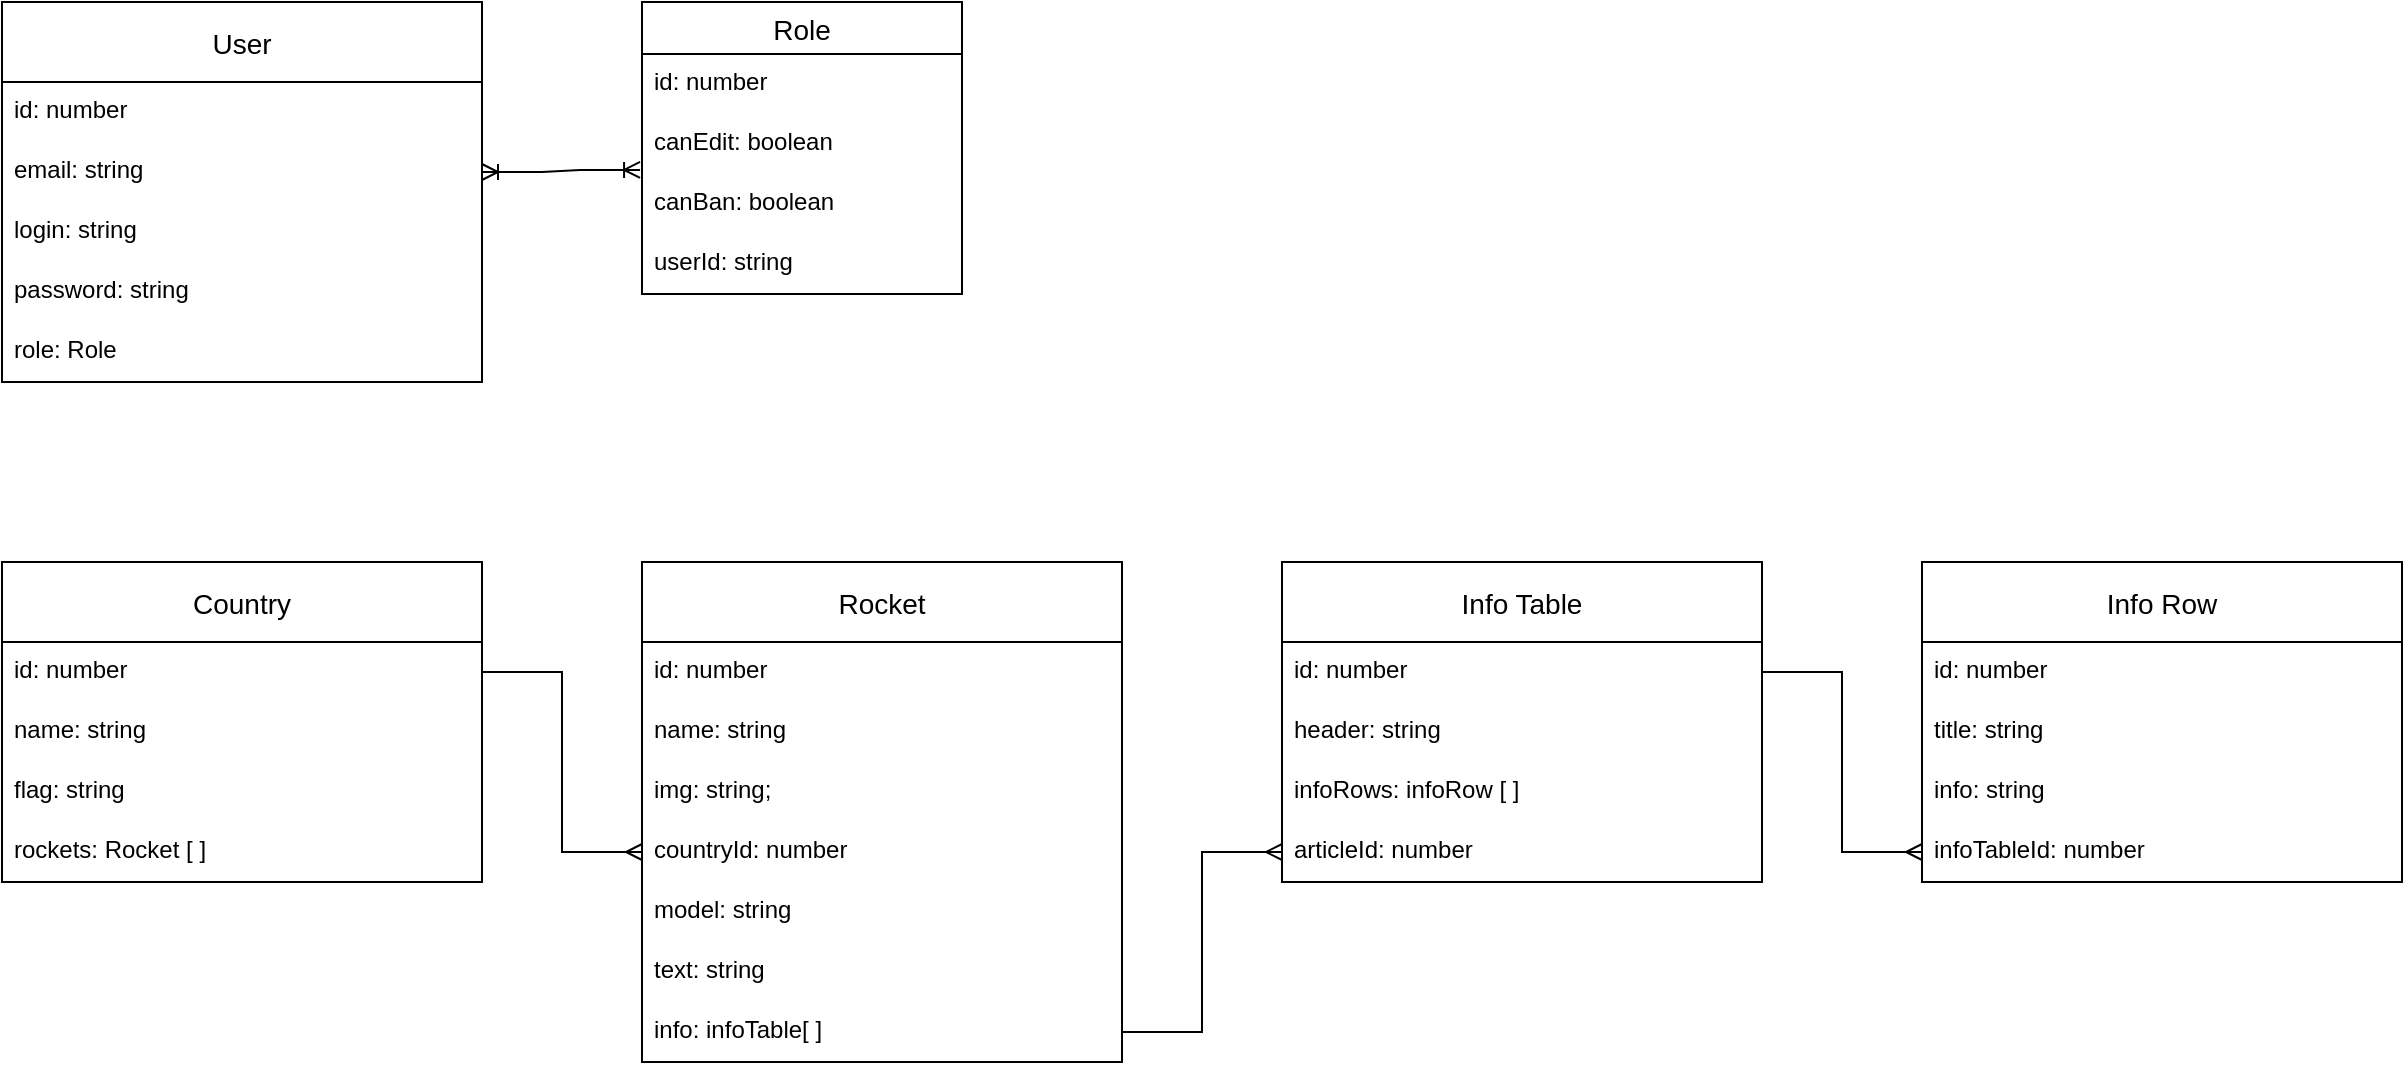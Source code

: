 <mxfile version="20.8.23" type="github">
  <diagram name="Страница 1" id="E8N-IGeR4Ud7PVyer7-W">
    <mxGraphModel dx="1360" dy="775" grid="1" gridSize="10" guides="1" tooltips="1" connect="1" arrows="1" fold="1" page="1" pageScale="1" pageWidth="1654" pageHeight="2336" math="0" shadow="0">
      <root>
        <mxCell id="0" />
        <mxCell id="1" parent="0" />
        <mxCell id="Oksajs-R0Fy1xgsfcWaM-1" value="Country" style="swimlane;fontStyle=0;childLayout=stackLayout;horizontal=1;startSize=40;horizontalStack=0;resizeParent=1;resizeParentMax=0;resizeLast=0;collapsible=1;marginBottom=0;align=center;fontSize=14;" parent="1" vertex="1">
          <mxGeometry x="40" y="400" width="240" height="160" as="geometry" />
        </mxCell>
        <mxCell id="Oksajs-R0Fy1xgsfcWaM-4" value="id: number" style="text;strokeColor=none;fillColor=none;spacingLeft=4;spacingRight=4;overflow=hidden;rotatable=0;points=[[0,0.5],[1,0.5]];portConstraint=eastwest;fontSize=12;" parent="Oksajs-R0Fy1xgsfcWaM-1" vertex="1">
          <mxGeometry y="40" width="240" height="30" as="geometry" />
        </mxCell>
        <mxCell id="Oksajs-R0Fy1xgsfcWaM-2" value="name: string" style="text;strokeColor=none;fillColor=none;spacingLeft=4;spacingRight=4;overflow=hidden;rotatable=0;points=[[0,0.5],[1,0.5]];portConstraint=eastwest;fontSize=12;" parent="Oksajs-R0Fy1xgsfcWaM-1" vertex="1">
          <mxGeometry y="70" width="240" height="30" as="geometry" />
        </mxCell>
        <mxCell id="Oksajs-R0Fy1xgsfcWaM-5" value="flag: string" style="text;strokeColor=none;fillColor=none;spacingLeft=4;spacingRight=4;overflow=hidden;rotatable=0;points=[[0,0.5],[1,0.5]];portConstraint=eastwest;fontSize=12;" parent="Oksajs-R0Fy1xgsfcWaM-1" vertex="1">
          <mxGeometry y="100" width="240" height="30" as="geometry" />
        </mxCell>
        <mxCell id="Oksajs-R0Fy1xgsfcWaM-6" value="rockets: Rocket [ ]" style="text;strokeColor=none;fillColor=none;spacingLeft=4;spacingRight=4;overflow=hidden;rotatable=0;points=[[0,0.5],[1,0.5]];portConstraint=eastwest;fontSize=12;" parent="Oksajs-R0Fy1xgsfcWaM-1" vertex="1">
          <mxGeometry y="130" width="240" height="30" as="geometry" />
        </mxCell>
        <mxCell id="Oksajs-R0Fy1xgsfcWaM-8" value="Rocket" style="swimlane;fontStyle=0;childLayout=stackLayout;horizontal=1;startSize=40;horizontalStack=0;resizeParent=1;resizeParentMax=0;resizeLast=0;collapsible=1;marginBottom=0;align=center;fontSize=14;" parent="1" vertex="1">
          <mxGeometry x="360" y="400" width="240" height="250" as="geometry" />
        </mxCell>
        <mxCell id="Oksajs-R0Fy1xgsfcWaM-9" value="id: number" style="text;strokeColor=none;fillColor=none;spacingLeft=4;spacingRight=4;overflow=hidden;rotatable=0;points=[[0,0.5],[1,0.5]];portConstraint=eastwest;fontSize=12;" parent="Oksajs-R0Fy1xgsfcWaM-8" vertex="1">
          <mxGeometry y="40" width="240" height="30" as="geometry" />
        </mxCell>
        <mxCell id="Oksajs-R0Fy1xgsfcWaM-10" value="name: string" style="text;strokeColor=none;fillColor=none;spacingLeft=4;spacingRight=4;overflow=hidden;rotatable=0;points=[[0,0.5],[1,0.5]];portConstraint=eastwest;fontSize=12;" parent="Oksajs-R0Fy1xgsfcWaM-8" vertex="1">
          <mxGeometry y="70" width="240" height="30" as="geometry" />
        </mxCell>
        <mxCell id="Oksajs-R0Fy1xgsfcWaM-11" value="img: string;" style="text;strokeColor=none;fillColor=none;spacingLeft=4;spacingRight=4;overflow=hidden;rotatable=0;points=[[0,0.5],[1,0.5]];portConstraint=eastwest;fontSize=12;" parent="Oksajs-R0Fy1xgsfcWaM-8" vertex="1">
          <mxGeometry y="100" width="240" height="30" as="geometry" />
        </mxCell>
        <mxCell id="Oksajs-R0Fy1xgsfcWaM-12" value="countryId: number" style="text;strokeColor=none;fillColor=none;spacingLeft=4;spacingRight=4;overflow=hidden;rotatable=0;points=[[0,0.5],[1,0.5]];portConstraint=eastwest;fontSize=12;" parent="Oksajs-R0Fy1xgsfcWaM-8" vertex="1">
          <mxGeometry y="130" width="240" height="30" as="geometry" />
        </mxCell>
        <mxCell id="nDDBceRkvmFoYyYb-wPq-1" value="model: string" style="text;strokeColor=none;fillColor=none;spacingLeft=4;spacingRight=4;overflow=hidden;rotatable=0;points=[[0,0.5],[1,0.5]];portConstraint=eastwest;fontSize=12;" vertex="1" parent="Oksajs-R0Fy1xgsfcWaM-8">
          <mxGeometry y="160" width="240" height="30" as="geometry" />
        </mxCell>
        <mxCell id="nDDBceRkvmFoYyYb-wPq-2" value="text: string" style="text;strokeColor=none;fillColor=none;spacingLeft=4;spacingRight=4;overflow=hidden;rotatable=0;points=[[0,0.5],[1,0.5]];portConstraint=eastwest;fontSize=12;" vertex="1" parent="Oksajs-R0Fy1xgsfcWaM-8">
          <mxGeometry y="190" width="240" height="30" as="geometry" />
        </mxCell>
        <mxCell id="nDDBceRkvmFoYyYb-wPq-3" value="info: infoTable[ ]" style="text;strokeColor=none;fillColor=none;spacingLeft=4;spacingRight=4;overflow=hidden;rotatable=0;points=[[0,0.5],[1,0.5]];portConstraint=eastwest;fontSize=12;" vertex="1" parent="Oksajs-R0Fy1xgsfcWaM-8">
          <mxGeometry y="220" width="240" height="30" as="geometry" />
        </mxCell>
        <mxCell id="Oksajs-R0Fy1xgsfcWaM-15" style="edgeStyle=orthogonalEdgeStyle;rounded=0;orthogonalLoop=1;jettySize=auto;html=1;entryX=0;entryY=0.5;entryDx=0;entryDy=0;endArrow=ERmany;endFill=0;" parent="1" source="Oksajs-R0Fy1xgsfcWaM-4" target="Oksajs-R0Fy1xgsfcWaM-12" edge="1">
          <mxGeometry relative="1" as="geometry" />
        </mxCell>
        <mxCell id="Oksajs-R0Fy1xgsfcWaM-20" value="Info Table" style="swimlane;fontStyle=0;childLayout=stackLayout;horizontal=1;startSize=40;horizontalStack=0;resizeParent=1;resizeParentMax=0;resizeLast=0;collapsible=1;marginBottom=0;align=center;fontSize=14;" parent="1" vertex="1">
          <mxGeometry x="680" y="400" width="240" height="160" as="geometry" />
        </mxCell>
        <mxCell id="Oksajs-R0Fy1xgsfcWaM-21" value="id: number" style="text;strokeColor=none;fillColor=none;spacingLeft=4;spacingRight=4;overflow=hidden;rotatable=0;points=[[0,0.5],[1,0.5]];portConstraint=eastwest;fontSize=12;" parent="Oksajs-R0Fy1xgsfcWaM-20" vertex="1">
          <mxGeometry y="40" width="240" height="30" as="geometry" />
        </mxCell>
        <mxCell id="Oksajs-R0Fy1xgsfcWaM-22" value="header: string" style="text;strokeColor=none;fillColor=none;spacingLeft=4;spacingRight=4;overflow=hidden;rotatable=0;points=[[0,0.5],[1,0.5]];portConstraint=eastwest;fontSize=12;" parent="Oksajs-R0Fy1xgsfcWaM-20" vertex="1">
          <mxGeometry y="70" width="240" height="30" as="geometry" />
        </mxCell>
        <mxCell id="Oksajs-R0Fy1xgsfcWaM-23" value="infoRows: infoRow [ ] " style="text;strokeColor=none;fillColor=none;spacingLeft=4;spacingRight=4;overflow=hidden;rotatable=0;points=[[0,0.5],[1,0.5]];portConstraint=eastwest;fontSize=12;" parent="Oksajs-R0Fy1xgsfcWaM-20" vertex="1">
          <mxGeometry y="100" width="240" height="30" as="geometry" />
        </mxCell>
        <mxCell id="Oksajs-R0Fy1xgsfcWaM-25" value="articleId: number" style="text;strokeColor=none;fillColor=none;spacingLeft=4;spacingRight=4;overflow=hidden;rotatable=0;points=[[0,0.5],[1,0.5]];portConstraint=eastwest;fontSize=12;" parent="Oksajs-R0Fy1xgsfcWaM-20" vertex="1">
          <mxGeometry y="130" width="240" height="30" as="geometry" />
        </mxCell>
        <mxCell id="Oksajs-R0Fy1xgsfcWaM-26" style="edgeStyle=orthogonalEdgeStyle;rounded=0;orthogonalLoop=1;jettySize=auto;html=1;exitX=1;exitY=0.5;exitDx=0;exitDy=0;entryX=0;entryY=0.5;entryDx=0;entryDy=0;endArrow=ERmany;endFill=0;" parent="1" source="nDDBceRkvmFoYyYb-wPq-3" target="Oksajs-R0Fy1xgsfcWaM-25" edge="1">
          <mxGeometry relative="1" as="geometry">
            <mxPoint x="400" y="755" as="sourcePoint" />
          </mxGeometry>
        </mxCell>
        <mxCell id="Oksajs-R0Fy1xgsfcWaM-27" value="Info Row" style="swimlane;fontStyle=0;childLayout=stackLayout;horizontal=1;startSize=40;horizontalStack=0;resizeParent=1;resizeParentMax=0;resizeLast=0;collapsible=1;marginBottom=0;align=center;fontSize=14;" parent="1" vertex="1">
          <mxGeometry x="1000" y="400" width="240" height="160" as="geometry" />
        </mxCell>
        <mxCell id="Oksajs-R0Fy1xgsfcWaM-28" value="id: number" style="text;strokeColor=none;fillColor=none;spacingLeft=4;spacingRight=4;overflow=hidden;rotatable=0;points=[[0,0.5],[1,0.5]];portConstraint=eastwest;fontSize=12;" parent="Oksajs-R0Fy1xgsfcWaM-27" vertex="1">
          <mxGeometry y="40" width="240" height="30" as="geometry" />
        </mxCell>
        <mxCell id="Oksajs-R0Fy1xgsfcWaM-29" value="title: string" style="text;strokeColor=none;fillColor=none;spacingLeft=4;spacingRight=4;overflow=hidden;rotatable=0;points=[[0,0.5],[1,0.5]];portConstraint=eastwest;fontSize=12;" parent="Oksajs-R0Fy1xgsfcWaM-27" vertex="1">
          <mxGeometry y="70" width="240" height="30" as="geometry" />
        </mxCell>
        <mxCell id="Oksajs-R0Fy1xgsfcWaM-30" value="info: string" style="text;strokeColor=none;fillColor=none;spacingLeft=4;spacingRight=4;overflow=hidden;rotatable=0;points=[[0,0.5],[1,0.5]];portConstraint=eastwest;fontSize=12;" parent="Oksajs-R0Fy1xgsfcWaM-27" vertex="1">
          <mxGeometry y="100" width="240" height="30" as="geometry" />
        </mxCell>
        <mxCell id="Oksajs-R0Fy1xgsfcWaM-31" value="infoTableId: number" style="text;strokeColor=none;fillColor=none;spacingLeft=4;spacingRight=4;overflow=hidden;rotatable=0;points=[[0,0.5],[1,0.5]];portConstraint=eastwest;fontSize=12;" parent="Oksajs-R0Fy1xgsfcWaM-27" vertex="1">
          <mxGeometry y="130" width="240" height="30" as="geometry" />
        </mxCell>
        <mxCell id="Oksajs-R0Fy1xgsfcWaM-32" style="edgeStyle=orthogonalEdgeStyle;rounded=0;orthogonalLoop=1;jettySize=auto;html=1;exitX=1;exitY=0.5;exitDx=0;exitDy=0;entryX=0;entryY=0.5;entryDx=0;entryDy=0;endArrow=ERmany;endFill=0;" parent="1" source="Oksajs-R0Fy1xgsfcWaM-21" target="Oksajs-R0Fy1xgsfcWaM-31" edge="1">
          <mxGeometry relative="1" as="geometry" />
        </mxCell>
        <mxCell id="Oksajs-R0Fy1xgsfcWaM-33" value="User" style="swimlane;fontStyle=0;childLayout=stackLayout;horizontal=1;startSize=40;horizontalStack=0;resizeParent=1;resizeParentMax=0;resizeLast=0;collapsible=1;marginBottom=0;align=center;fontSize=14;" parent="1" vertex="1">
          <mxGeometry x="40" y="120" width="240" height="190" as="geometry" />
        </mxCell>
        <mxCell id="Oksajs-R0Fy1xgsfcWaM-34" value="id: number" style="text;strokeColor=none;fillColor=none;spacingLeft=4;spacingRight=4;overflow=hidden;rotatable=0;points=[[0,0.5],[1,0.5]];portConstraint=eastwest;fontSize=12;" parent="Oksajs-R0Fy1xgsfcWaM-33" vertex="1">
          <mxGeometry y="40" width="240" height="30" as="geometry" />
        </mxCell>
        <mxCell id="Oksajs-R0Fy1xgsfcWaM-35" value="email: string" style="text;strokeColor=none;fillColor=none;spacingLeft=4;spacingRight=4;overflow=hidden;rotatable=0;points=[[0,0.5],[1,0.5]];portConstraint=eastwest;fontSize=12;" parent="Oksajs-R0Fy1xgsfcWaM-33" vertex="1">
          <mxGeometry y="70" width="240" height="30" as="geometry" />
        </mxCell>
        <mxCell id="Oksajs-R0Fy1xgsfcWaM-36" value="login: string" style="text;strokeColor=none;fillColor=none;spacingLeft=4;spacingRight=4;overflow=hidden;rotatable=0;points=[[0,0.5],[1,0.5]];portConstraint=eastwest;fontSize=12;" parent="Oksajs-R0Fy1xgsfcWaM-33" vertex="1">
          <mxGeometry y="100" width="240" height="30" as="geometry" />
        </mxCell>
        <mxCell id="Oksajs-R0Fy1xgsfcWaM-37" value="password: string" style="text;strokeColor=none;fillColor=none;spacingLeft=4;spacingRight=4;overflow=hidden;rotatable=0;points=[[0,0.5],[1,0.5]];portConstraint=eastwest;fontSize=12;" parent="Oksajs-R0Fy1xgsfcWaM-33" vertex="1">
          <mxGeometry y="130" width="240" height="30" as="geometry" />
        </mxCell>
        <mxCell id="Oksajs-R0Fy1xgsfcWaM-38" value="role: Role" style="text;strokeColor=none;fillColor=none;spacingLeft=4;spacingRight=4;overflow=hidden;rotatable=0;points=[[0,0.5],[1,0.5]];portConstraint=eastwest;fontSize=12;" parent="Oksajs-R0Fy1xgsfcWaM-33" vertex="1">
          <mxGeometry y="160" width="240" height="30" as="geometry" />
        </mxCell>
        <mxCell id="Oksajs-R0Fy1xgsfcWaM-39" value="Role" style="swimlane;fontStyle=0;childLayout=stackLayout;horizontal=1;startSize=26;horizontalStack=0;resizeParent=1;resizeParentMax=0;resizeLast=0;collapsible=1;marginBottom=0;align=center;fontSize=14;" parent="1" vertex="1">
          <mxGeometry x="360" y="120" width="160" height="146" as="geometry" />
        </mxCell>
        <mxCell id="Oksajs-R0Fy1xgsfcWaM-40" value="id: number" style="text;strokeColor=none;fillColor=none;spacingLeft=4;spacingRight=4;overflow=hidden;rotatable=0;points=[[0,0.5],[1,0.5]];portConstraint=eastwest;fontSize=12;" parent="Oksajs-R0Fy1xgsfcWaM-39" vertex="1">
          <mxGeometry y="26" width="160" height="30" as="geometry" />
        </mxCell>
        <mxCell id="Oksajs-R0Fy1xgsfcWaM-41" value="canEdit: boolean" style="text;strokeColor=none;fillColor=none;spacingLeft=4;spacingRight=4;overflow=hidden;rotatable=0;points=[[0,0.5],[1,0.5]];portConstraint=eastwest;fontSize=12;" parent="Oksajs-R0Fy1xgsfcWaM-39" vertex="1">
          <mxGeometry y="56" width="160" height="30" as="geometry" />
        </mxCell>
        <mxCell id="Oksajs-R0Fy1xgsfcWaM-42" value="canBan: boolean" style="text;strokeColor=none;fillColor=none;spacingLeft=4;spacingRight=4;overflow=hidden;rotatable=0;points=[[0,0.5],[1,0.5]];portConstraint=eastwest;fontSize=12;" parent="Oksajs-R0Fy1xgsfcWaM-39" vertex="1">
          <mxGeometry y="86" width="160" height="30" as="geometry" />
        </mxCell>
        <mxCell id="Oksajs-R0Fy1xgsfcWaM-44" value="userId: string" style="text;strokeColor=none;fillColor=none;spacingLeft=4;spacingRight=4;overflow=hidden;rotatable=0;points=[[0,0.5],[1,0.5]];portConstraint=eastwest;fontSize=12;" parent="Oksajs-R0Fy1xgsfcWaM-39" vertex="1">
          <mxGeometry y="116" width="160" height="30" as="geometry" />
        </mxCell>
        <mxCell id="Oksajs-R0Fy1xgsfcWaM-46" value="" style="edgeStyle=entityRelationEdgeStyle;fontSize=12;html=1;endArrow=ERoneToMany;rounded=0;entryX=1;entryY=0.5;entryDx=0;entryDy=0;exitX=-0.006;exitY=-0.067;exitDx=0;exitDy=0;exitPerimeter=0;startArrow=ERoneToMany;startFill=0;" parent="1" source="Oksajs-R0Fy1xgsfcWaM-42" target="Oksajs-R0Fy1xgsfcWaM-35" edge="1">
          <mxGeometry width="100" height="100" relative="1" as="geometry">
            <mxPoint x="590" y="500" as="sourcePoint" />
            <mxPoint x="690" y="400" as="targetPoint" />
          </mxGeometry>
        </mxCell>
      </root>
    </mxGraphModel>
  </diagram>
</mxfile>
